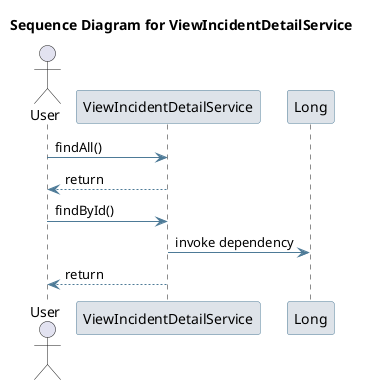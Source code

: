 @startuml
skinparam sequence {
 ArrowColor #4D7A97 
 ParticipantBorderColor #4D7A97 
 ParticipantBackgroundColor #DEE3E9 
}
title Sequence Diagram for ViewIncidentDetailService

actor User
User -> ViewIncidentDetailService: findAll()
ViewIncidentDetailService --> User : return
User -> ViewIncidentDetailService: findById()
participant Long
ViewIncidentDetailService -> Long: invoke dependency
ViewIncidentDetailService --> User : return
@enduml